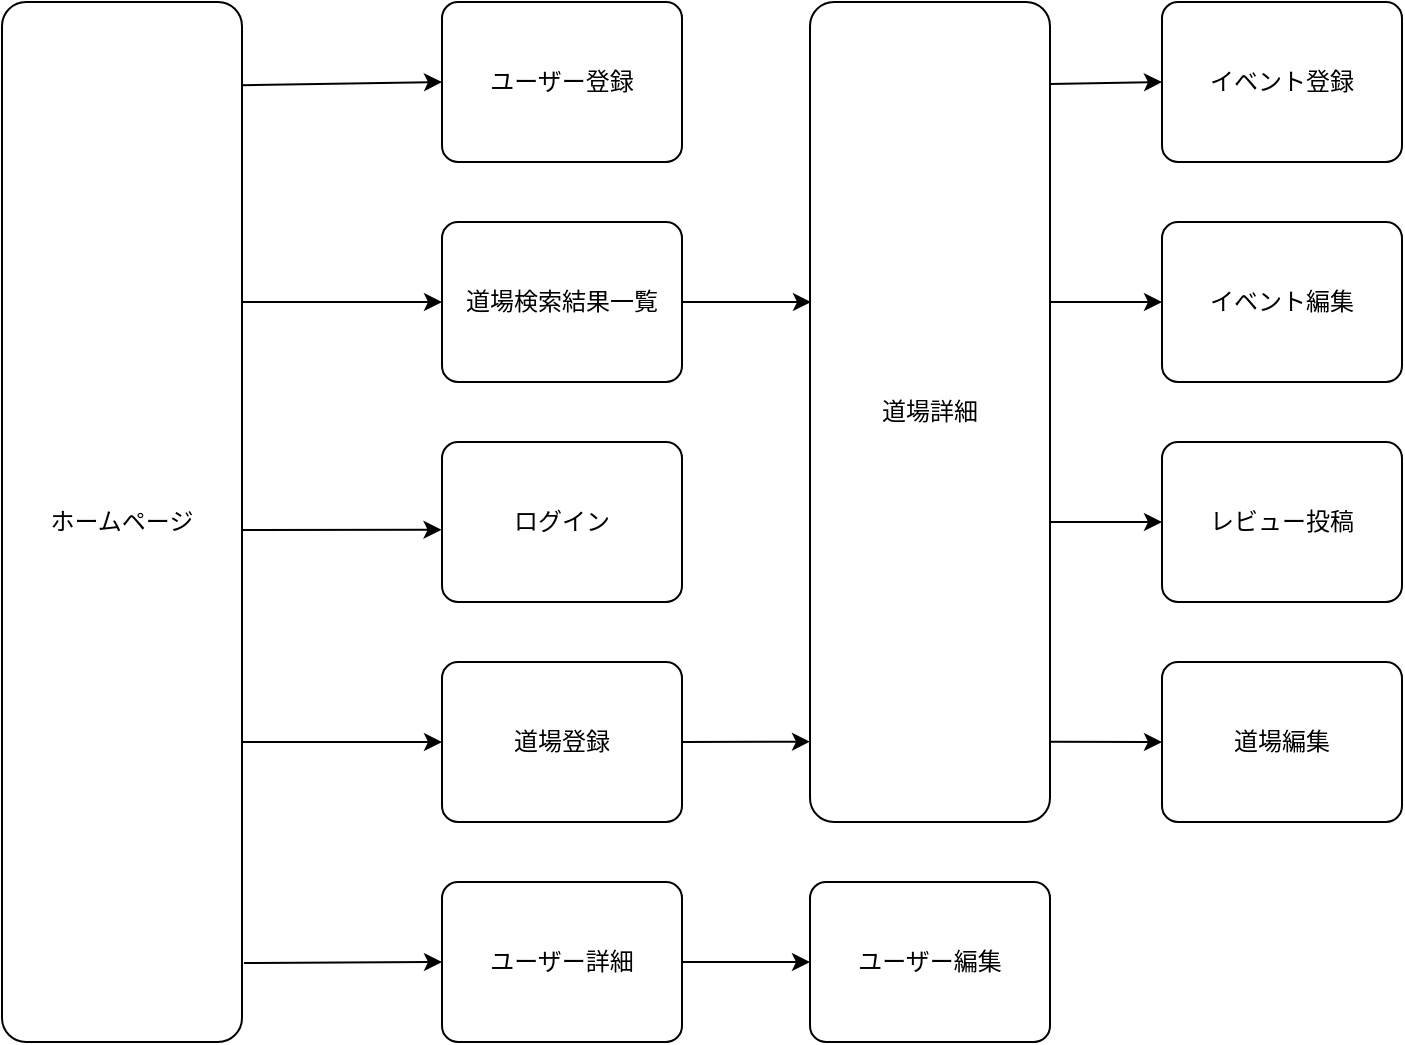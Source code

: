 <mxfile>
    <diagram id="Unywsl6azoq0lbVkXl5w" name="ページ1">
        <mxGraphModel dx="733" dy="544" grid="1" gridSize="10" guides="1" tooltips="1" connect="1" arrows="0" fold="1" page="1" pageScale="1" pageWidth="827" pageHeight="1169" math="0" shadow="0">
            <root>
                <mxCell id="0"/>
                <mxCell id="1" parent="0"/>
                <mxCell id="66" style="edgeStyle=none;html=1;entryX=0;entryY=0.5;entryDx=0;entryDy=0;" parent="1" target="7" edge="1">
                    <mxGeometry relative="1" as="geometry">
                        <mxPoint x="130" y="160" as="sourcePoint"/>
                        <Array as="points"/>
                    </mxGeometry>
                </mxCell>
                <mxCell id="67" style="edgeStyle=none;html=1;entryX=-0.002;entryY=0.549;entryDx=0;entryDy=0;entryPerimeter=0;" parent="1" target="23" edge="1">
                    <mxGeometry relative="1" as="geometry">
                        <mxPoint x="130" y="274" as="sourcePoint"/>
                        <Array as="points"/>
                    </mxGeometry>
                </mxCell>
                <mxCell id="70" style="edgeStyle=none;html=1;exitX=0.998;exitY=0.08;exitDx=0;exitDy=0;entryX=0;entryY=0.5;entryDx=0;entryDy=0;exitPerimeter=0;" parent="1" source="6" target="8" edge="1">
                    <mxGeometry relative="1" as="geometry"/>
                </mxCell>
                <mxCell id="73" style="edgeStyle=none;html=1;entryX=0;entryY=0.5;entryDx=0;entryDy=0;" parent="1" target="10" edge="1">
                    <mxGeometry relative="1" as="geometry">
                        <mxPoint x="130" y="380" as="sourcePoint"/>
                    </mxGeometry>
                </mxCell>
                <mxCell id="74" style="edgeStyle=none;html=1;exitX=1.008;exitY=0.924;exitDx=0;exitDy=0;entryX=0;entryY=0.5;entryDx=0;entryDy=0;exitPerimeter=0;" parent="1" source="6" target="9" edge="1">
                    <mxGeometry relative="1" as="geometry"/>
                </mxCell>
                <mxCell id="6" value="ホームページ" style="rounded=1;arcSize=10;whiteSpace=wrap;html=1;align=center;" parent="1" vertex="1">
                    <mxGeometry x="10" y="10" width="120" height="520" as="geometry"/>
                </mxCell>
                <mxCell id="78" style="edgeStyle=none;html=1;exitX=1;exitY=0.5;exitDx=0;exitDy=0;entryX=0.004;entryY=0.366;entryDx=0;entryDy=0;entryPerimeter=0;" parent="1" source="7" target="11" edge="1">
                    <mxGeometry relative="1" as="geometry"/>
                </mxCell>
                <mxCell id="7" value="道場検索結果一覧" style="rounded=1;arcSize=10;whiteSpace=wrap;html=1;align=center;" parent="1" vertex="1">
                    <mxGeometry x="230" y="120" width="120" height="80" as="geometry"/>
                </mxCell>
                <mxCell id="84" style="edgeStyle=none;html=1;exitX=1;exitY=0.5;exitDx=0;exitDy=0;entryX=0;entryY=0.5;entryDx=0;entryDy=0;" edge="1" parent="1" source="9" target="83">
                    <mxGeometry relative="1" as="geometry"/>
                </mxCell>
                <mxCell id="9" value="ユーザー詳細" style="rounded=1;arcSize=10;whiteSpace=wrap;html=1;align=center;" parent="1" vertex="1">
                    <mxGeometry x="230" y="450" width="120" height="80" as="geometry"/>
                </mxCell>
                <mxCell id="80" style="edgeStyle=none;html=1;exitX=1;exitY=0.5;exitDx=0;exitDy=0;entryX=0;entryY=0.902;entryDx=0;entryDy=0;entryPerimeter=0;" parent="1" source="10" target="11" edge="1">
                    <mxGeometry relative="1" as="geometry">
                        <mxPoint x="410" y="380" as="targetPoint"/>
                    </mxGeometry>
                </mxCell>
                <mxCell id="10" value="道場登録" style="rounded=1;arcSize=10;whiteSpace=wrap;html=1;align=center;" parent="1" vertex="1">
                    <mxGeometry x="230" y="340" width="120" height="80" as="geometry"/>
                </mxCell>
                <mxCell id="77" style="edgeStyle=none;html=1;entryX=0;entryY=0.5;entryDx=0;entryDy=0;exitX=1;exitY=0.366;exitDx=0;exitDy=0;exitPerimeter=0;" parent="1" source="11" target="75" edge="1">
                    <mxGeometry relative="1" as="geometry">
                        <mxPoint x="540" y="160" as="sourcePoint"/>
                        <Array as="points">
                            <mxPoint x="570" y="160"/>
                        </Array>
                    </mxGeometry>
                </mxCell>
                <mxCell id="79" style="edgeStyle=none;html=1;exitX=1;exitY=0.634;exitDx=0;exitDy=0;entryX=0;entryY=0.5;entryDx=0;entryDy=0;exitPerimeter=0;" parent="1" source="11" target="76" edge="1">
                    <mxGeometry relative="1" as="geometry"/>
                </mxCell>
                <mxCell id="82" style="edgeStyle=none;html=1;entryX=0;entryY=0.5;entryDx=0;entryDy=0;exitX=1;exitY=0.902;exitDx=0;exitDy=0;exitPerimeter=0;" edge="1" parent="1" source="11" target="81">
                    <mxGeometry relative="1" as="geometry">
                        <mxPoint x="550" y="380" as="sourcePoint"/>
                    </mxGeometry>
                </mxCell>
                <mxCell id="86" style="edgeStyle=none;html=1;exitX=1;exitY=0.1;exitDx=0;exitDy=0;entryX=0;entryY=0.5;entryDx=0;entryDy=0;exitPerimeter=0;" edge="1" parent="1" source="11" target="85">
                    <mxGeometry relative="1" as="geometry"/>
                </mxCell>
                <mxCell id="11" value="道場詳細" style="rounded=1;arcSize=10;whiteSpace=wrap;html=1;align=center;" parent="1" vertex="1">
                    <mxGeometry x="414" y="10" width="120" height="410" as="geometry"/>
                </mxCell>
                <mxCell id="23" value="ログイン" style="rounded=1;arcSize=10;whiteSpace=wrap;html=1;align=center;" parent="1" vertex="1">
                    <mxGeometry x="230" y="230" width="120" height="80" as="geometry"/>
                </mxCell>
                <mxCell id="8" value="ユーザー登録" style="rounded=1;arcSize=10;whiteSpace=wrap;html=1;align=center;" parent="1" vertex="1">
                    <mxGeometry x="230" y="10" width="120" height="80" as="geometry"/>
                </mxCell>
                <mxCell id="75" value="イベント編集" style="rounded=1;arcSize=10;whiteSpace=wrap;html=1;align=center;" parent="1" vertex="1">
                    <mxGeometry x="590" y="120" width="120" height="80" as="geometry"/>
                </mxCell>
                <mxCell id="76" value="レビュー投稿" style="rounded=1;arcSize=10;whiteSpace=wrap;html=1;align=center;" parent="1" vertex="1">
                    <mxGeometry x="590" y="230" width="120" height="80" as="geometry"/>
                </mxCell>
                <mxCell id="81" value="道場編集" style="rounded=1;arcSize=10;whiteSpace=wrap;html=1;align=center;" vertex="1" parent="1">
                    <mxGeometry x="590" y="340" width="120" height="80" as="geometry"/>
                </mxCell>
                <mxCell id="83" value="ユーザー編集" style="rounded=1;arcSize=10;whiteSpace=wrap;html=1;align=center;" vertex="1" parent="1">
                    <mxGeometry x="414" y="450" width="120" height="80" as="geometry"/>
                </mxCell>
                <mxCell id="85" value="イベント登録" style="rounded=1;arcSize=10;whiteSpace=wrap;html=1;align=center;" vertex="1" parent="1">
                    <mxGeometry x="590" y="10" width="120" height="80" as="geometry"/>
                </mxCell>
            </root>
        </mxGraphModel>
    </diagram>
</mxfile>